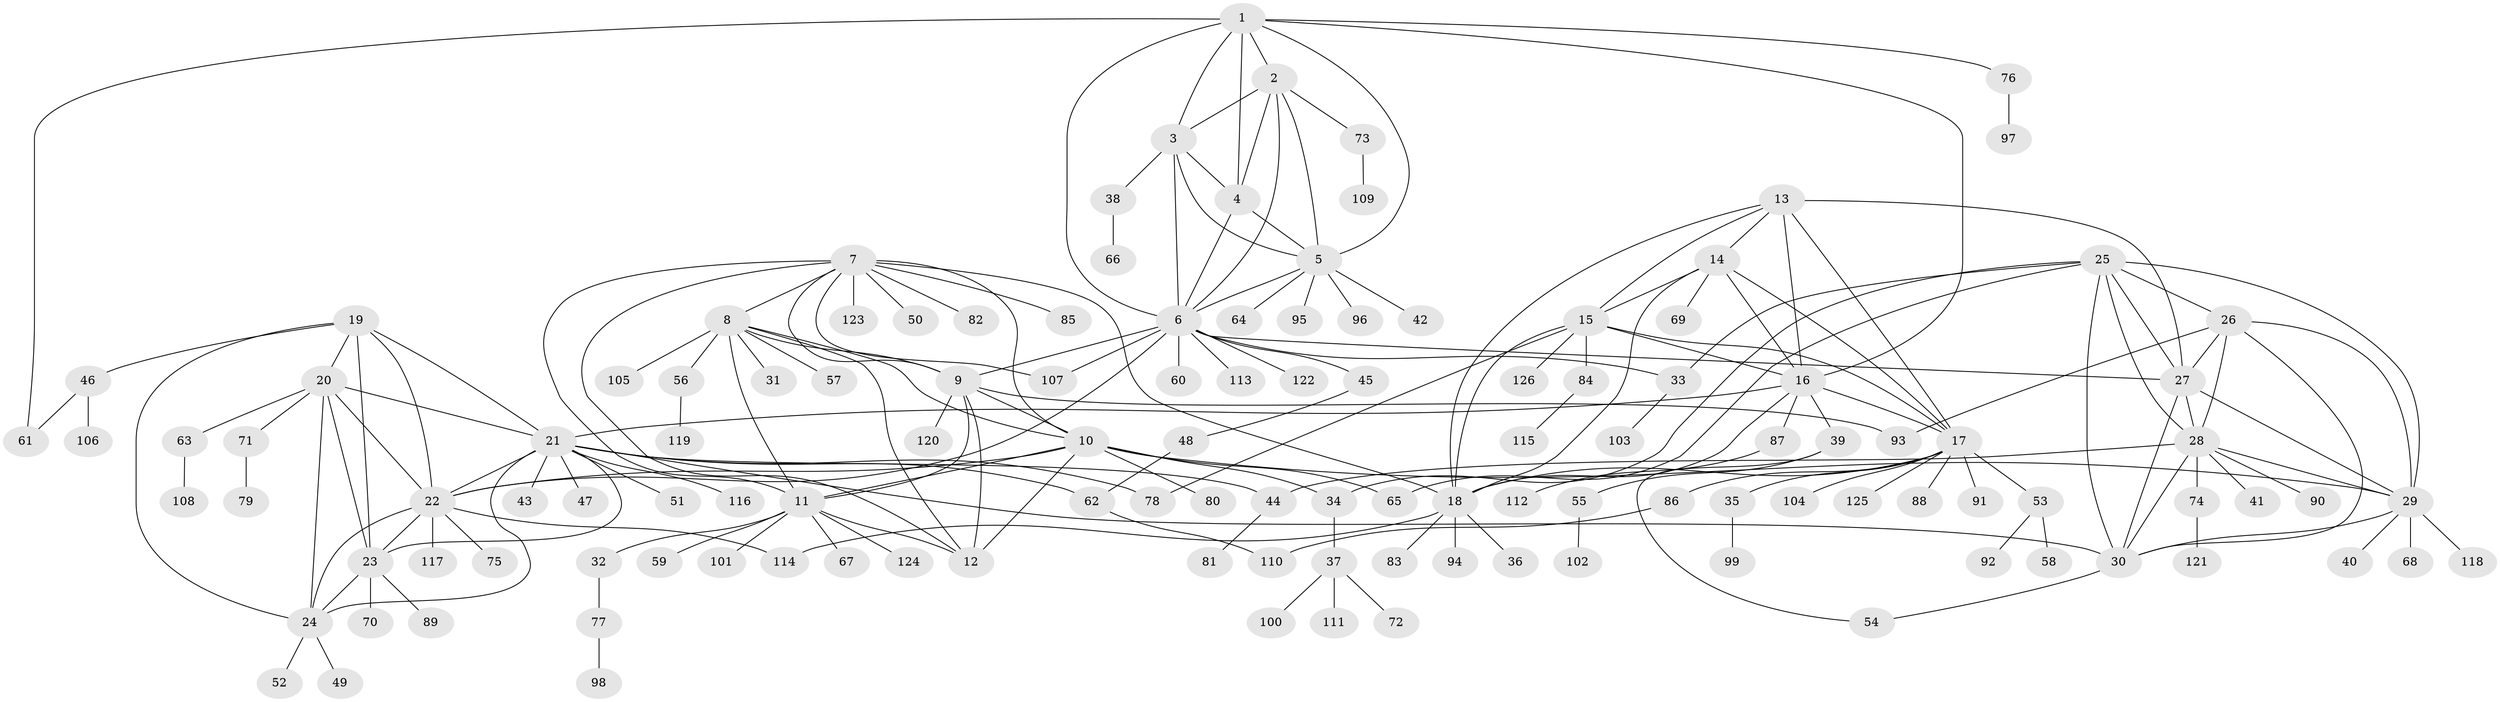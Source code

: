 // coarse degree distribution, {10: 0.031746031746031744, 3: 0.09523809523809523, 4: 0.031746031746031744, 13: 0.031746031746031744, 8: 0.015873015873015872, 12: 0.015873015873015872, 6: 0.031746031746031744, 11: 0.015873015873015872, 1: 0.5555555555555556, 2: 0.1746031746031746}
// Generated by graph-tools (version 1.1) at 2025/19/03/04/25 18:19:48]
// undirected, 126 vertices, 193 edges
graph export_dot {
graph [start="1"]
  node [color=gray90,style=filled];
  1;
  2;
  3;
  4;
  5;
  6;
  7;
  8;
  9;
  10;
  11;
  12;
  13;
  14;
  15;
  16;
  17;
  18;
  19;
  20;
  21;
  22;
  23;
  24;
  25;
  26;
  27;
  28;
  29;
  30;
  31;
  32;
  33;
  34;
  35;
  36;
  37;
  38;
  39;
  40;
  41;
  42;
  43;
  44;
  45;
  46;
  47;
  48;
  49;
  50;
  51;
  52;
  53;
  54;
  55;
  56;
  57;
  58;
  59;
  60;
  61;
  62;
  63;
  64;
  65;
  66;
  67;
  68;
  69;
  70;
  71;
  72;
  73;
  74;
  75;
  76;
  77;
  78;
  79;
  80;
  81;
  82;
  83;
  84;
  85;
  86;
  87;
  88;
  89;
  90;
  91;
  92;
  93;
  94;
  95;
  96;
  97;
  98;
  99;
  100;
  101;
  102;
  103;
  104;
  105;
  106;
  107;
  108;
  109;
  110;
  111;
  112;
  113;
  114;
  115;
  116;
  117;
  118;
  119;
  120;
  121;
  122;
  123;
  124;
  125;
  126;
  1 -- 2;
  1 -- 3;
  1 -- 4;
  1 -- 5;
  1 -- 6;
  1 -- 16;
  1 -- 61;
  1 -- 76;
  2 -- 3;
  2 -- 4;
  2 -- 5;
  2 -- 6;
  2 -- 73;
  3 -- 4;
  3 -- 5;
  3 -- 6;
  3 -- 38;
  4 -- 5;
  4 -- 6;
  5 -- 6;
  5 -- 42;
  5 -- 64;
  5 -- 95;
  5 -- 96;
  6 -- 9;
  6 -- 22;
  6 -- 27;
  6 -- 33;
  6 -- 45;
  6 -- 60;
  6 -- 107;
  6 -- 113;
  6 -- 122;
  7 -- 8;
  7 -- 9;
  7 -- 10;
  7 -- 11;
  7 -- 12;
  7 -- 18;
  7 -- 50;
  7 -- 82;
  7 -- 85;
  7 -- 107;
  7 -- 123;
  8 -- 9;
  8 -- 10;
  8 -- 11;
  8 -- 12;
  8 -- 31;
  8 -- 56;
  8 -- 57;
  8 -- 105;
  9 -- 10;
  9 -- 11;
  9 -- 12;
  9 -- 93;
  9 -- 120;
  10 -- 11;
  10 -- 12;
  10 -- 22;
  10 -- 29;
  10 -- 34;
  10 -- 65;
  10 -- 80;
  11 -- 12;
  11 -- 32;
  11 -- 59;
  11 -- 67;
  11 -- 101;
  11 -- 124;
  13 -- 14;
  13 -- 15;
  13 -- 16;
  13 -- 17;
  13 -- 18;
  13 -- 27;
  14 -- 15;
  14 -- 16;
  14 -- 17;
  14 -- 18;
  14 -- 69;
  15 -- 16;
  15 -- 17;
  15 -- 18;
  15 -- 78;
  15 -- 84;
  15 -- 126;
  16 -- 17;
  16 -- 18;
  16 -- 21;
  16 -- 39;
  16 -- 87;
  17 -- 18;
  17 -- 35;
  17 -- 53;
  17 -- 86;
  17 -- 88;
  17 -- 91;
  17 -- 104;
  17 -- 125;
  18 -- 36;
  18 -- 83;
  18 -- 94;
  18 -- 114;
  19 -- 20;
  19 -- 21;
  19 -- 22;
  19 -- 23;
  19 -- 24;
  19 -- 46;
  20 -- 21;
  20 -- 22;
  20 -- 23;
  20 -- 24;
  20 -- 63;
  20 -- 71;
  21 -- 22;
  21 -- 23;
  21 -- 24;
  21 -- 30;
  21 -- 43;
  21 -- 44;
  21 -- 47;
  21 -- 51;
  21 -- 62;
  21 -- 78;
  21 -- 116;
  22 -- 23;
  22 -- 24;
  22 -- 75;
  22 -- 114;
  22 -- 117;
  23 -- 24;
  23 -- 70;
  23 -- 89;
  24 -- 49;
  24 -- 52;
  25 -- 26;
  25 -- 27;
  25 -- 28;
  25 -- 29;
  25 -- 30;
  25 -- 33;
  25 -- 34;
  25 -- 65;
  26 -- 27;
  26 -- 28;
  26 -- 29;
  26 -- 30;
  26 -- 93;
  27 -- 28;
  27 -- 29;
  27 -- 30;
  28 -- 29;
  28 -- 30;
  28 -- 41;
  28 -- 44;
  28 -- 74;
  28 -- 90;
  29 -- 30;
  29 -- 40;
  29 -- 68;
  29 -- 118;
  30 -- 54;
  32 -- 77;
  33 -- 103;
  34 -- 37;
  35 -- 99;
  37 -- 72;
  37 -- 100;
  37 -- 111;
  38 -- 66;
  39 -- 54;
  39 -- 55;
  44 -- 81;
  45 -- 48;
  46 -- 61;
  46 -- 106;
  48 -- 62;
  53 -- 58;
  53 -- 92;
  55 -- 102;
  56 -- 119;
  62 -- 110;
  63 -- 108;
  71 -- 79;
  73 -- 109;
  74 -- 121;
  76 -- 97;
  77 -- 98;
  84 -- 115;
  86 -- 110;
  87 -- 112;
}
